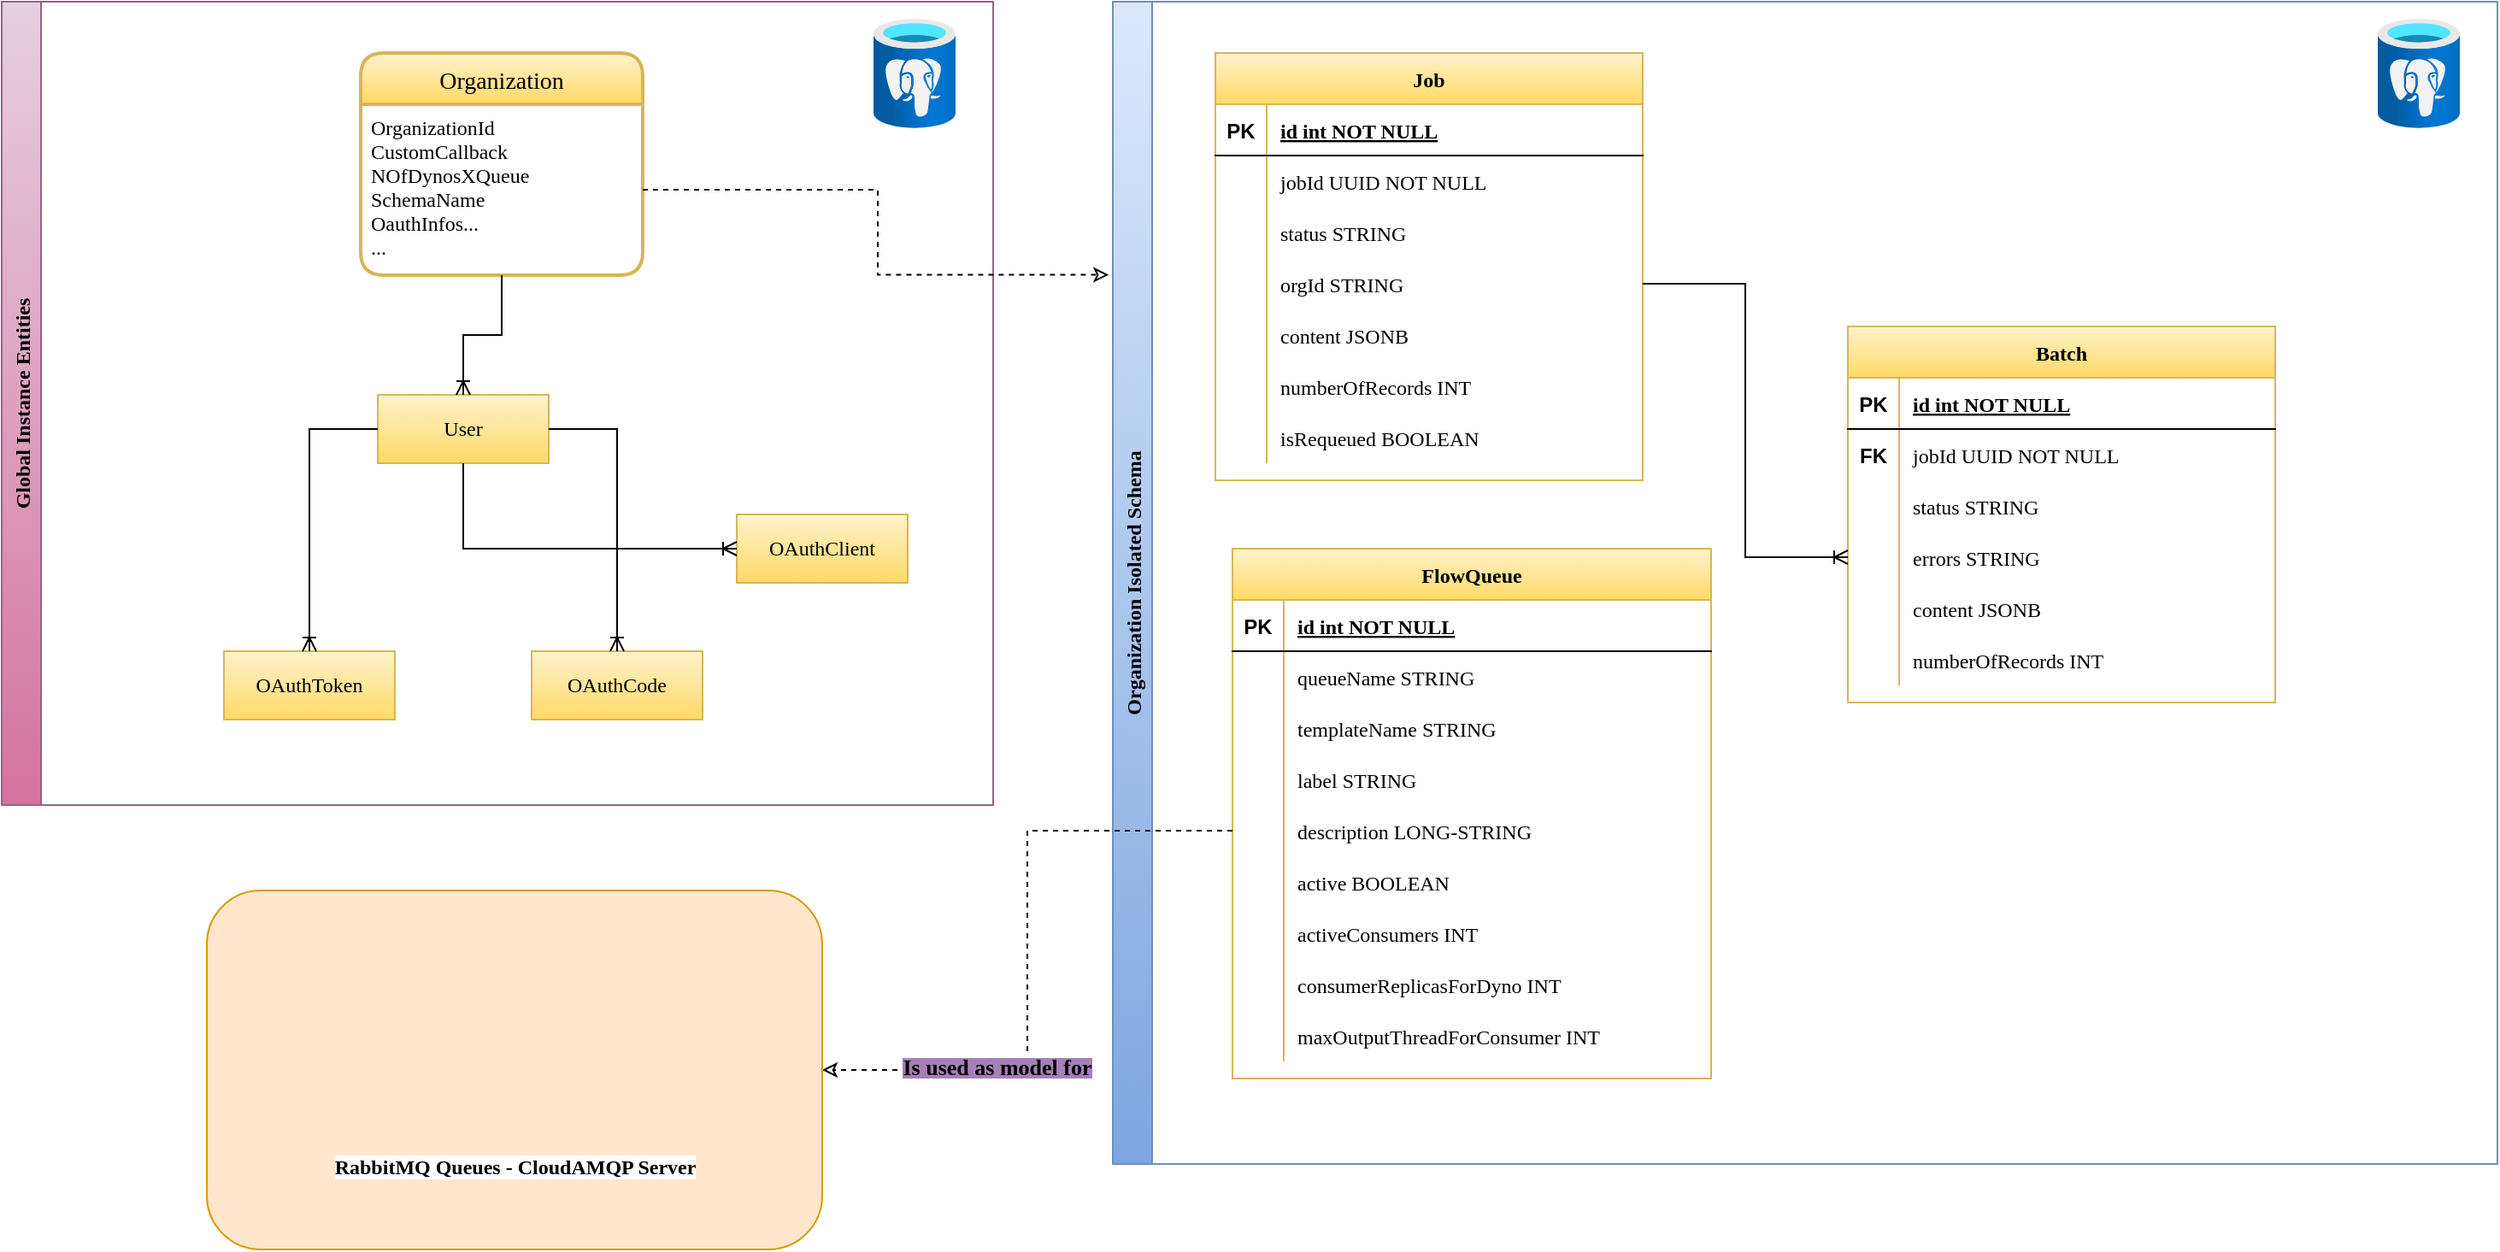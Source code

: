 <mxfile version="17.5.0" type="github">
  <diagram id="R2lEEEUBdFMjLlhIrx00" name="Page-1">
    <mxGraphModel dx="1673" dy="1929" grid="1" gridSize="10" guides="1" tooltips="1" connect="1" arrows="1" fold="1" page="1" pageScale="1" pageWidth="850" pageHeight="1100" math="0" shadow="0" extFonts="Permanent Marker^https://fonts.googleapis.com/css?family=Permanent+Marker">
      <root>
        <mxCell id="0" />
        <mxCell id="1" parent="0" />
        <mxCell id="2rapCwgigCF9VeGwZqSI-26" value="Global Instance Entities" style="swimlane;horizontal=0;fillColor=#e6d0de;gradientColor=#d5739d;strokeColor=#996185;fontFamily=Lucida Console;" vertex="1" parent="1">
          <mxGeometry x="60" y="-30" width="580" height="470" as="geometry" />
        </mxCell>
        <mxCell id="2rapCwgigCF9VeGwZqSI-57" value="" style="group" vertex="1" connectable="0" parent="2rapCwgigCF9VeGwZqSI-26">
          <mxGeometry x="130" y="230" width="400" height="190" as="geometry" />
        </mxCell>
        <mxCell id="2rapCwgigCF9VeGwZqSI-23" value="&lt;font face=&quot;Lucida Console&quot;&gt;OAuthClient&lt;/font&gt;" style="whiteSpace=wrap;html=1;align=center;fillColor=#fff2cc;strokeColor=#d6b656;gradientColor=#ffd966;" vertex="1" parent="2rapCwgigCF9VeGwZqSI-57">
          <mxGeometry x="300" y="70" width="100" height="40" as="geometry" />
        </mxCell>
        <mxCell id="2rapCwgigCF9VeGwZqSI-21" value="&lt;font face=&quot;Lucida Console&quot;&gt;User&lt;/font&gt;" style="whiteSpace=wrap;html=1;align=center;fillColor=#fff2cc;strokeColor=#d6b656;gradientColor=#ffd966;" vertex="1" parent="2rapCwgigCF9VeGwZqSI-57">
          <mxGeometry x="90" width="100" height="40" as="geometry" />
        </mxCell>
        <mxCell id="2rapCwgigCF9VeGwZqSI-36" style="edgeStyle=orthogonalEdgeStyle;rounded=0;orthogonalLoop=1;jettySize=auto;html=1;exitX=0.5;exitY=1;exitDx=0;exitDy=0;entryX=0;entryY=0.5;entryDx=0;entryDy=0;endArrow=ERoneToMany;endFill=0;" edge="1" parent="2rapCwgigCF9VeGwZqSI-57" source="2rapCwgigCF9VeGwZqSI-21" target="2rapCwgigCF9VeGwZqSI-23">
          <mxGeometry relative="1" as="geometry">
            <mxPoint x="150" y="-90" as="sourcePoint" />
            <mxPoint x="150" y="-30.0" as="targetPoint" />
          </mxGeometry>
        </mxCell>
        <mxCell id="2rapCwgigCF9VeGwZqSI-43" value="" style="group" vertex="1" connectable="0" parent="2rapCwgigCF9VeGwZqSI-57">
          <mxGeometry y="150" width="280" height="40" as="geometry" />
        </mxCell>
        <mxCell id="2rapCwgigCF9VeGwZqSI-24" value="&lt;font face=&quot;Lucida Console&quot;&gt;OAuthCode&lt;/font&gt;" style="whiteSpace=wrap;html=1;align=center;fillColor=#fff2cc;strokeColor=#d6b656;gradientColor=#ffd966;" vertex="1" parent="2rapCwgigCF9VeGwZqSI-43">
          <mxGeometry x="180" width="100" height="40" as="geometry" />
        </mxCell>
        <mxCell id="2rapCwgigCF9VeGwZqSI-25" value="&lt;font face=&quot;Lucida Console&quot;&gt;OAuthToken&lt;/font&gt;" style="whiteSpace=wrap;html=1;align=center;fillColor=#fff2cc;strokeColor=#d6b656;gradientColor=#ffd966;" vertex="1" parent="2rapCwgigCF9VeGwZqSI-43">
          <mxGeometry width="100" height="40" as="geometry" />
        </mxCell>
        <mxCell id="2rapCwgigCF9VeGwZqSI-38" style="edgeStyle=orthogonalEdgeStyle;rounded=0;orthogonalLoop=1;jettySize=auto;html=1;exitX=1;exitY=0.5;exitDx=0;exitDy=0;entryX=0.5;entryY=0;entryDx=0;entryDy=0;endArrow=ERoneToMany;endFill=0;" edge="1" parent="2rapCwgigCF9VeGwZqSI-57" source="2rapCwgigCF9VeGwZqSI-21" target="2rapCwgigCF9VeGwZqSI-24">
          <mxGeometry relative="1" as="geometry">
            <mxPoint x="100" y="30" as="sourcePoint" />
            <mxPoint x="60" y="160" as="targetPoint" />
          </mxGeometry>
        </mxCell>
        <mxCell id="2rapCwgigCF9VeGwZqSI-37" style="edgeStyle=orthogonalEdgeStyle;rounded=0;orthogonalLoop=1;jettySize=auto;html=1;exitX=0;exitY=0.5;exitDx=0;exitDy=0;entryX=0.5;entryY=0;entryDx=0;entryDy=0;endArrow=ERoneToMany;endFill=0;" edge="1" parent="2rapCwgigCF9VeGwZqSI-57" source="2rapCwgigCF9VeGwZqSI-21" target="2rapCwgigCF9VeGwZqSI-25">
          <mxGeometry relative="1" as="geometry">
            <mxPoint x="150" y="50" as="sourcePoint" />
            <mxPoint x="290" y="100" as="targetPoint" />
          </mxGeometry>
        </mxCell>
        <mxCell id="2rapCwgigCF9VeGwZqSI-60" value="" style="shape=partialRectangle;connectable=0;fillColor=none;top=0;left=0;bottom=0;right=0;editable=1;overflow=hidden;fontFamily=Lucida Console;" vertex="1" parent="2rapCwgigCF9VeGwZqSI-26">
          <mxGeometry x="195" y="190" width="30" height="30" as="geometry">
            <mxRectangle width="30" height="30" as="alternateBounds" />
          </mxGeometry>
        </mxCell>
        <mxCell id="2rapCwgigCF9VeGwZqSI-61" value="Organization" style="swimlane;childLayout=stackLayout;horizontal=1;startSize=30;horizontalStack=0;rounded=1;fontSize=14;fontStyle=0;strokeWidth=2;resizeParent=0;resizeLast=1;shadow=0;dashed=0;align=center;fontFamily=Lucida Console;fillColor=#fff2cc;gradientColor=#ffd966;strokeColor=#d6b656;" vertex="1" parent="2rapCwgigCF9VeGwZqSI-26">
          <mxGeometry x="210" y="30" width="165" height="130" as="geometry" />
        </mxCell>
        <mxCell id="2rapCwgigCF9VeGwZqSI-62" value="OrganizationId&#xa;CustomCallback&#xa;NOfDynosXQueue&#xa;SchemaName&#xa;OauthInfos...&#xa;..." style="align=left;strokeColor=none;fillColor=none;spacingLeft=4;fontSize=12;verticalAlign=top;resizable=0;rotatable=0;part=1;fontFamily=Lucida Console;" vertex="1" parent="2rapCwgigCF9VeGwZqSI-61">
          <mxGeometry y="30" width="165" height="100" as="geometry" />
        </mxCell>
        <mxCell id="2rapCwgigCF9VeGwZqSI-63" style="edgeStyle=orthogonalEdgeStyle;rounded=0;orthogonalLoop=1;jettySize=auto;html=1;exitX=0.5;exitY=1;exitDx=0;exitDy=0;entryX=0.5;entryY=0;entryDx=0;entryDy=0;endArrow=ERoneToMany;endFill=0;" edge="1" parent="2rapCwgigCF9VeGwZqSI-26" source="2rapCwgigCF9VeGwZqSI-62" target="2rapCwgigCF9VeGwZqSI-21">
          <mxGeometry relative="1" as="geometry">
            <mxPoint x="280.0" y="280" as="sourcePoint" />
            <mxPoint x="440" y="330" as="targetPoint" />
          </mxGeometry>
        </mxCell>
        <mxCell id="2rapCwgigCF9VeGwZqSI-64" value="" style="aspect=fixed;html=1;points=[];align=center;image;fontSize=12;image=img/lib/azure2/databases/Azure_Database_PostgreSQL_Server.svg;fontFamily=Lucida Console;" vertex="1" parent="2rapCwgigCF9VeGwZqSI-26">
          <mxGeometry x="510" y="10" width="48" height="64" as="geometry" />
        </mxCell>
        <mxCell id="2rapCwgigCF9VeGwZqSI-65" value="Organization Isolated Schema" style="swimlane;horizontal=0;fillColor=#dae8fc;gradientColor=#7ea6e0;strokeColor=#6c8ebf;fontFamily=Lucida Console;" vertex="1" parent="1">
          <mxGeometry x="710" y="-30" width="810" height="680" as="geometry" />
        </mxCell>
        <mxCell id="2rapCwgigCF9VeGwZqSI-75" value="" style="shape=partialRectangle;connectable=0;fillColor=none;top=0;left=0;bottom=0;right=0;editable=1;overflow=hidden;fontFamily=Lucida Console;" vertex="1" parent="2rapCwgigCF9VeGwZqSI-65">
          <mxGeometry x="195" y="190" width="30" height="30" as="geometry">
            <mxRectangle width="30" height="30" as="alternateBounds" />
          </mxGeometry>
        </mxCell>
        <mxCell id="2rapCwgigCF9VeGwZqSI-79" value="" style="aspect=fixed;html=1;points=[];align=center;image;fontSize=12;image=img/lib/azure2/databases/Azure_Database_PostgreSQL_Server.svg;fontFamily=Lucida Console;" vertex="1" parent="2rapCwgigCF9VeGwZqSI-65">
          <mxGeometry x="740" y="10" width="48" height="64" as="geometry" />
        </mxCell>
        <mxCell id="C-vyLk0tnHw3VtMMgP7b-2" value="Job" style="shape=table;startSize=30;container=1;collapsible=1;childLayout=tableLayout;fixedRows=1;rowLines=0;fontStyle=1;align=center;resizeLast=1;fillColor=#fff2cc;gradientColor=#ffd966;strokeColor=#d6b656;fontFamily=Lucida Console;" parent="2rapCwgigCF9VeGwZqSI-65" vertex="1">
          <mxGeometry x="60" y="30" width="250" height="250" as="geometry" />
        </mxCell>
        <mxCell id="C-vyLk0tnHw3VtMMgP7b-3" value="" style="shape=partialRectangle;collapsible=0;dropTarget=0;pointerEvents=0;fillColor=none;points=[[0,0.5],[1,0.5]];portConstraint=eastwest;top=0;left=0;right=0;bottom=1;" parent="C-vyLk0tnHw3VtMMgP7b-2" vertex="1">
          <mxGeometry y="30" width="250" height="30" as="geometry" />
        </mxCell>
        <mxCell id="C-vyLk0tnHw3VtMMgP7b-4" value="PK" style="shape=partialRectangle;overflow=hidden;connectable=0;fillColor=none;top=0;left=0;bottom=0;right=0;fontStyle=1;" parent="C-vyLk0tnHw3VtMMgP7b-3" vertex="1">
          <mxGeometry width="30" height="30" as="geometry">
            <mxRectangle width="30" height="30" as="alternateBounds" />
          </mxGeometry>
        </mxCell>
        <mxCell id="C-vyLk0tnHw3VtMMgP7b-5" value="id int NOT NULL " style="shape=partialRectangle;overflow=hidden;connectable=0;fillColor=none;top=0;left=0;bottom=0;right=0;align=left;spacingLeft=6;fontStyle=5;fontFamily=Lucida Console;" parent="C-vyLk0tnHw3VtMMgP7b-3" vertex="1">
          <mxGeometry x="30" width="220" height="30" as="geometry">
            <mxRectangle width="220" height="30" as="alternateBounds" />
          </mxGeometry>
        </mxCell>
        <mxCell id="C-vyLk0tnHw3VtMMgP7b-6" value="" style="shape=partialRectangle;collapsible=0;dropTarget=0;pointerEvents=0;fillColor=none;points=[[0,0.5],[1,0.5]];portConstraint=eastwest;top=0;left=0;right=0;bottom=0;" parent="C-vyLk0tnHw3VtMMgP7b-2" vertex="1">
          <mxGeometry y="60" width="250" height="30" as="geometry" />
        </mxCell>
        <mxCell id="C-vyLk0tnHw3VtMMgP7b-7" value="" style="shape=partialRectangle;overflow=hidden;connectable=0;fillColor=none;top=0;left=0;bottom=0;right=0;" parent="C-vyLk0tnHw3VtMMgP7b-6" vertex="1">
          <mxGeometry width="30" height="30" as="geometry">
            <mxRectangle width="30" height="30" as="alternateBounds" />
          </mxGeometry>
        </mxCell>
        <mxCell id="C-vyLk0tnHw3VtMMgP7b-8" value="jobId UUID NOT NULL" style="shape=partialRectangle;overflow=hidden;connectable=0;fillColor=none;top=0;left=0;bottom=0;right=0;align=left;spacingLeft=6;fontFamily=Lucida Console;" parent="C-vyLk0tnHw3VtMMgP7b-6" vertex="1">
          <mxGeometry x="30" width="220" height="30" as="geometry">
            <mxRectangle width="220" height="30" as="alternateBounds" />
          </mxGeometry>
        </mxCell>
        <mxCell id="2rapCwgigCF9VeGwZqSI-137" value="" style="shape=partialRectangle;collapsible=0;dropTarget=0;pointerEvents=0;fillColor=none;points=[[0,0.5],[1,0.5]];portConstraint=eastwest;top=0;left=0;right=0;bottom=0;" vertex="1" parent="C-vyLk0tnHw3VtMMgP7b-2">
          <mxGeometry y="90" width="250" height="30" as="geometry" />
        </mxCell>
        <mxCell id="2rapCwgigCF9VeGwZqSI-138" value="" style="shape=partialRectangle;overflow=hidden;connectable=0;fillColor=none;top=0;left=0;bottom=0;right=0;" vertex="1" parent="2rapCwgigCF9VeGwZqSI-137">
          <mxGeometry width="30" height="30" as="geometry">
            <mxRectangle width="30" height="30" as="alternateBounds" />
          </mxGeometry>
        </mxCell>
        <mxCell id="2rapCwgigCF9VeGwZqSI-139" value="status STRING" style="shape=partialRectangle;overflow=hidden;connectable=0;fillColor=none;top=0;left=0;bottom=0;right=0;align=left;spacingLeft=6;fontFamily=Lucida Console;" vertex="1" parent="2rapCwgigCF9VeGwZqSI-137">
          <mxGeometry x="30" width="220" height="30" as="geometry">
            <mxRectangle width="220" height="30" as="alternateBounds" />
          </mxGeometry>
        </mxCell>
        <mxCell id="C-vyLk0tnHw3VtMMgP7b-9" value="" style="shape=partialRectangle;collapsible=0;dropTarget=0;pointerEvents=0;fillColor=none;points=[[0,0.5],[1,0.5]];portConstraint=eastwest;top=0;left=0;right=0;bottom=0;" parent="C-vyLk0tnHw3VtMMgP7b-2" vertex="1">
          <mxGeometry y="120" width="250" height="30" as="geometry" />
        </mxCell>
        <mxCell id="C-vyLk0tnHw3VtMMgP7b-10" value="" style="shape=partialRectangle;overflow=hidden;connectable=0;fillColor=none;top=0;left=0;bottom=0;right=0;" parent="C-vyLk0tnHw3VtMMgP7b-9" vertex="1">
          <mxGeometry width="30" height="30" as="geometry">
            <mxRectangle width="30" height="30" as="alternateBounds" />
          </mxGeometry>
        </mxCell>
        <mxCell id="C-vyLk0tnHw3VtMMgP7b-11" value="orgId STRING" style="shape=partialRectangle;overflow=hidden;connectable=0;fillColor=none;top=0;left=0;bottom=0;right=0;align=left;spacingLeft=6;fontFamily=Lucida Console;" parent="C-vyLk0tnHw3VtMMgP7b-9" vertex="1">
          <mxGeometry x="30" width="220" height="30" as="geometry">
            <mxRectangle width="220" height="30" as="alternateBounds" />
          </mxGeometry>
        </mxCell>
        <mxCell id="2rapCwgigCF9VeGwZqSI-140" value="" style="shape=partialRectangle;collapsible=0;dropTarget=0;pointerEvents=0;fillColor=none;points=[[0,0.5],[1,0.5]];portConstraint=eastwest;top=0;left=0;right=0;bottom=0;" vertex="1" parent="C-vyLk0tnHw3VtMMgP7b-2">
          <mxGeometry y="150" width="250" height="30" as="geometry" />
        </mxCell>
        <mxCell id="2rapCwgigCF9VeGwZqSI-141" value="" style="shape=partialRectangle;overflow=hidden;connectable=0;fillColor=none;top=0;left=0;bottom=0;right=0;" vertex="1" parent="2rapCwgigCF9VeGwZqSI-140">
          <mxGeometry width="30" height="30" as="geometry">
            <mxRectangle width="30" height="30" as="alternateBounds" />
          </mxGeometry>
        </mxCell>
        <mxCell id="2rapCwgigCF9VeGwZqSI-142" value="content JSONB" style="shape=partialRectangle;overflow=hidden;connectable=0;fillColor=none;top=0;left=0;bottom=0;right=0;align=left;spacingLeft=6;fontFamily=Lucida Console;" vertex="1" parent="2rapCwgigCF9VeGwZqSI-140">
          <mxGeometry x="30" width="220" height="30" as="geometry">
            <mxRectangle width="220" height="30" as="alternateBounds" />
          </mxGeometry>
        </mxCell>
        <mxCell id="2rapCwgigCF9VeGwZqSI-143" value="" style="shape=partialRectangle;collapsible=0;dropTarget=0;pointerEvents=0;fillColor=none;points=[[0,0.5],[1,0.5]];portConstraint=eastwest;top=0;left=0;right=0;bottom=0;" vertex="1" parent="C-vyLk0tnHw3VtMMgP7b-2">
          <mxGeometry y="180" width="250" height="30" as="geometry" />
        </mxCell>
        <mxCell id="2rapCwgigCF9VeGwZqSI-144" value="" style="shape=partialRectangle;overflow=hidden;connectable=0;fillColor=none;top=0;left=0;bottom=0;right=0;" vertex="1" parent="2rapCwgigCF9VeGwZqSI-143">
          <mxGeometry width="30" height="30" as="geometry">
            <mxRectangle width="30" height="30" as="alternateBounds" />
          </mxGeometry>
        </mxCell>
        <mxCell id="2rapCwgigCF9VeGwZqSI-145" value="numberOfRecords INT" style="shape=partialRectangle;overflow=hidden;connectable=0;fillColor=none;top=0;left=0;bottom=0;right=0;align=left;spacingLeft=6;fontFamily=Lucida Console;" vertex="1" parent="2rapCwgigCF9VeGwZqSI-143">
          <mxGeometry x="30" width="220" height="30" as="geometry">
            <mxRectangle width="220" height="30" as="alternateBounds" />
          </mxGeometry>
        </mxCell>
        <mxCell id="2rapCwgigCF9VeGwZqSI-146" value="" style="shape=partialRectangle;collapsible=0;dropTarget=0;pointerEvents=0;fillColor=none;points=[[0,0.5],[1,0.5]];portConstraint=eastwest;top=0;left=0;right=0;bottom=0;" vertex="1" parent="C-vyLk0tnHw3VtMMgP7b-2">
          <mxGeometry y="210" width="250" height="30" as="geometry" />
        </mxCell>
        <mxCell id="2rapCwgigCF9VeGwZqSI-147" value="" style="shape=partialRectangle;overflow=hidden;connectable=0;fillColor=none;top=0;left=0;bottom=0;right=0;" vertex="1" parent="2rapCwgigCF9VeGwZqSI-146">
          <mxGeometry width="30" height="30" as="geometry">
            <mxRectangle width="30" height="30" as="alternateBounds" />
          </mxGeometry>
        </mxCell>
        <mxCell id="2rapCwgigCF9VeGwZqSI-148" value="isRequeued BOOLEAN" style="shape=partialRectangle;overflow=hidden;connectable=0;fillColor=none;top=0;left=0;bottom=0;right=0;align=left;spacingLeft=6;fontFamily=Lucida Console;" vertex="1" parent="2rapCwgigCF9VeGwZqSI-146">
          <mxGeometry x="30" width="220" height="30" as="geometry">
            <mxRectangle width="220" height="30" as="alternateBounds" />
          </mxGeometry>
        </mxCell>
        <mxCell id="2rapCwgigCF9VeGwZqSI-149" value="Batch" style="shape=table;startSize=30;container=1;collapsible=1;childLayout=tableLayout;fixedRows=1;rowLines=0;fontStyle=1;align=center;resizeLast=1;fillColor=#fff2cc;gradientColor=#ffd966;strokeColor=#d6b656;fontFamily=Lucida Console;" vertex="1" parent="2rapCwgigCF9VeGwZqSI-65">
          <mxGeometry x="430" y="190" width="250" height="220" as="geometry" />
        </mxCell>
        <mxCell id="2rapCwgigCF9VeGwZqSI-150" value="" style="shape=partialRectangle;collapsible=0;dropTarget=0;pointerEvents=0;fillColor=none;points=[[0,0.5],[1,0.5]];portConstraint=eastwest;top=0;left=0;right=0;bottom=1;" vertex="1" parent="2rapCwgigCF9VeGwZqSI-149">
          <mxGeometry y="30" width="250" height="30" as="geometry" />
        </mxCell>
        <mxCell id="2rapCwgigCF9VeGwZqSI-151" value="PK" style="shape=partialRectangle;overflow=hidden;connectable=0;fillColor=none;top=0;left=0;bottom=0;right=0;fontStyle=1;" vertex="1" parent="2rapCwgigCF9VeGwZqSI-150">
          <mxGeometry width="30" height="30" as="geometry">
            <mxRectangle width="30" height="30" as="alternateBounds" />
          </mxGeometry>
        </mxCell>
        <mxCell id="2rapCwgigCF9VeGwZqSI-152" value="id int NOT NULL " style="shape=partialRectangle;overflow=hidden;connectable=0;fillColor=none;top=0;left=0;bottom=0;right=0;align=left;spacingLeft=6;fontStyle=5;fontFamily=Lucida Console;" vertex="1" parent="2rapCwgigCF9VeGwZqSI-150">
          <mxGeometry x="30" width="220" height="30" as="geometry">
            <mxRectangle width="220" height="30" as="alternateBounds" />
          </mxGeometry>
        </mxCell>
        <mxCell id="2rapCwgigCF9VeGwZqSI-153" value="" style="shape=partialRectangle;collapsible=0;dropTarget=0;pointerEvents=0;fillColor=none;points=[[0,0.5],[1,0.5]];portConstraint=eastwest;top=0;left=0;right=0;bottom=0;" vertex="1" parent="2rapCwgigCF9VeGwZqSI-149">
          <mxGeometry y="60" width="250" height="30" as="geometry" />
        </mxCell>
        <mxCell id="2rapCwgigCF9VeGwZqSI-154" value="FK" style="shape=partialRectangle;overflow=hidden;connectable=0;fillColor=none;top=0;left=0;bottom=0;right=0;fontStyle=1" vertex="1" parent="2rapCwgigCF9VeGwZqSI-153">
          <mxGeometry width="30" height="30" as="geometry">
            <mxRectangle width="30" height="30" as="alternateBounds" />
          </mxGeometry>
        </mxCell>
        <mxCell id="2rapCwgigCF9VeGwZqSI-155" value="jobId UUID NOT NULL" style="shape=partialRectangle;overflow=hidden;connectable=0;fillColor=none;top=0;left=0;bottom=0;right=0;align=left;spacingLeft=6;fontFamily=Lucida Console;" vertex="1" parent="2rapCwgigCF9VeGwZqSI-153">
          <mxGeometry x="30" width="220" height="30" as="geometry">
            <mxRectangle width="220" height="30" as="alternateBounds" />
          </mxGeometry>
        </mxCell>
        <mxCell id="2rapCwgigCF9VeGwZqSI-156" value="" style="shape=partialRectangle;collapsible=0;dropTarget=0;pointerEvents=0;fillColor=none;points=[[0,0.5],[1,0.5]];portConstraint=eastwest;top=0;left=0;right=0;bottom=0;" vertex="1" parent="2rapCwgigCF9VeGwZqSI-149">
          <mxGeometry y="90" width="250" height="30" as="geometry" />
        </mxCell>
        <mxCell id="2rapCwgigCF9VeGwZqSI-157" value="" style="shape=partialRectangle;overflow=hidden;connectable=0;fillColor=none;top=0;left=0;bottom=0;right=0;" vertex="1" parent="2rapCwgigCF9VeGwZqSI-156">
          <mxGeometry width="30" height="30" as="geometry">
            <mxRectangle width="30" height="30" as="alternateBounds" />
          </mxGeometry>
        </mxCell>
        <mxCell id="2rapCwgigCF9VeGwZqSI-158" value="status STRING" style="shape=partialRectangle;overflow=hidden;connectable=0;fillColor=none;top=0;left=0;bottom=0;right=0;align=left;spacingLeft=6;fontFamily=Lucida Console;" vertex="1" parent="2rapCwgigCF9VeGwZqSI-156">
          <mxGeometry x="30" width="220" height="30" as="geometry">
            <mxRectangle width="220" height="30" as="alternateBounds" />
          </mxGeometry>
        </mxCell>
        <mxCell id="2rapCwgigCF9VeGwZqSI-159" value="" style="shape=partialRectangle;collapsible=0;dropTarget=0;pointerEvents=0;fillColor=none;points=[[0,0.5],[1,0.5]];portConstraint=eastwest;top=0;left=0;right=0;bottom=0;" vertex="1" parent="2rapCwgigCF9VeGwZqSI-149">
          <mxGeometry y="120" width="250" height="30" as="geometry" />
        </mxCell>
        <mxCell id="2rapCwgigCF9VeGwZqSI-160" value="" style="shape=partialRectangle;overflow=hidden;connectable=0;fillColor=none;top=0;left=0;bottom=0;right=0;" vertex="1" parent="2rapCwgigCF9VeGwZqSI-159">
          <mxGeometry width="30" height="30" as="geometry">
            <mxRectangle width="30" height="30" as="alternateBounds" />
          </mxGeometry>
        </mxCell>
        <mxCell id="2rapCwgigCF9VeGwZqSI-161" value="errors STRING" style="shape=partialRectangle;overflow=hidden;connectable=0;fillColor=none;top=0;left=0;bottom=0;right=0;align=left;spacingLeft=6;fontFamily=Lucida Console;" vertex="1" parent="2rapCwgigCF9VeGwZqSI-159">
          <mxGeometry x="30" width="220" height="30" as="geometry">
            <mxRectangle width="220" height="30" as="alternateBounds" />
          </mxGeometry>
        </mxCell>
        <mxCell id="2rapCwgigCF9VeGwZqSI-162" value="" style="shape=partialRectangle;collapsible=0;dropTarget=0;pointerEvents=0;fillColor=none;points=[[0,0.5],[1,0.5]];portConstraint=eastwest;top=0;left=0;right=0;bottom=0;" vertex="1" parent="2rapCwgigCF9VeGwZqSI-149">
          <mxGeometry y="150" width="250" height="30" as="geometry" />
        </mxCell>
        <mxCell id="2rapCwgigCF9VeGwZqSI-163" value="" style="shape=partialRectangle;overflow=hidden;connectable=0;fillColor=none;top=0;left=0;bottom=0;right=0;" vertex="1" parent="2rapCwgigCF9VeGwZqSI-162">
          <mxGeometry width="30" height="30" as="geometry">
            <mxRectangle width="30" height="30" as="alternateBounds" />
          </mxGeometry>
        </mxCell>
        <mxCell id="2rapCwgigCF9VeGwZqSI-164" value="content JSONB" style="shape=partialRectangle;overflow=hidden;connectable=0;fillColor=none;top=0;left=0;bottom=0;right=0;align=left;spacingLeft=6;fontFamily=Lucida Console;" vertex="1" parent="2rapCwgigCF9VeGwZqSI-162">
          <mxGeometry x="30" width="220" height="30" as="geometry">
            <mxRectangle width="220" height="30" as="alternateBounds" />
          </mxGeometry>
        </mxCell>
        <mxCell id="2rapCwgigCF9VeGwZqSI-165" value="" style="shape=partialRectangle;collapsible=0;dropTarget=0;pointerEvents=0;fillColor=none;points=[[0,0.5],[1,0.5]];portConstraint=eastwest;top=0;left=0;right=0;bottom=0;" vertex="1" parent="2rapCwgigCF9VeGwZqSI-149">
          <mxGeometry y="180" width="250" height="30" as="geometry" />
        </mxCell>
        <mxCell id="2rapCwgigCF9VeGwZqSI-166" value="" style="shape=partialRectangle;overflow=hidden;connectable=0;fillColor=none;top=0;left=0;bottom=0;right=0;" vertex="1" parent="2rapCwgigCF9VeGwZqSI-165">
          <mxGeometry width="30" height="30" as="geometry">
            <mxRectangle width="30" height="30" as="alternateBounds" />
          </mxGeometry>
        </mxCell>
        <mxCell id="2rapCwgigCF9VeGwZqSI-167" value="numberOfRecords INT" style="shape=partialRectangle;overflow=hidden;connectable=0;fillColor=none;top=0;left=0;bottom=0;right=0;align=left;spacingLeft=6;fontFamily=Lucida Console;" vertex="1" parent="2rapCwgigCF9VeGwZqSI-165">
          <mxGeometry x="30" width="220" height="30" as="geometry">
            <mxRectangle width="220" height="30" as="alternateBounds" />
          </mxGeometry>
        </mxCell>
        <mxCell id="2rapCwgigCF9VeGwZqSI-171" style="edgeStyle=orthogonalEdgeStyle;rounded=0;orthogonalLoop=1;jettySize=auto;html=1;exitX=1;exitY=0.5;exitDx=0;exitDy=0;entryX=0;entryY=0.5;entryDx=0;entryDy=0;endArrow=ERoneToMany;endFill=0;" edge="1" parent="2rapCwgigCF9VeGwZqSI-65" source="C-vyLk0tnHw3VtMMgP7b-9" target="2rapCwgigCF9VeGwZqSI-159">
          <mxGeometry relative="1" as="geometry">
            <mxPoint x="310" y="320" as="sourcePoint" />
            <mxPoint x="350" y="450" as="targetPoint" />
          </mxGeometry>
        </mxCell>
        <mxCell id="2rapCwgigCF9VeGwZqSI-172" value="FlowQueue" style="shape=table;startSize=30;container=1;collapsible=1;childLayout=tableLayout;fixedRows=1;rowLines=0;fontStyle=1;align=center;resizeLast=1;fillColor=#fff2cc;gradientColor=#ffd966;strokeColor=#d6b656;fontFamily=Lucida Console;" vertex="1" parent="2rapCwgigCF9VeGwZqSI-65">
          <mxGeometry x="70" y="320" width="280" height="310" as="geometry" />
        </mxCell>
        <mxCell id="2rapCwgigCF9VeGwZqSI-173" value="" style="shape=partialRectangle;collapsible=0;dropTarget=0;pointerEvents=0;fillColor=none;points=[[0,0.5],[1,0.5]];portConstraint=eastwest;top=0;left=0;right=0;bottom=1;" vertex="1" parent="2rapCwgigCF9VeGwZqSI-172">
          <mxGeometry y="30" width="280" height="30" as="geometry" />
        </mxCell>
        <mxCell id="2rapCwgigCF9VeGwZqSI-174" value="PK" style="shape=partialRectangle;overflow=hidden;connectable=0;fillColor=none;top=0;left=0;bottom=0;right=0;fontStyle=1;" vertex="1" parent="2rapCwgigCF9VeGwZqSI-173">
          <mxGeometry width="30" height="30" as="geometry">
            <mxRectangle width="30" height="30" as="alternateBounds" />
          </mxGeometry>
        </mxCell>
        <mxCell id="2rapCwgigCF9VeGwZqSI-175" value="id int NOT NULL " style="shape=partialRectangle;overflow=hidden;connectable=0;fillColor=none;top=0;left=0;bottom=0;right=0;align=left;spacingLeft=6;fontStyle=5;fontFamily=Lucida Console;" vertex="1" parent="2rapCwgigCF9VeGwZqSI-173">
          <mxGeometry x="30" width="250" height="30" as="geometry">
            <mxRectangle width="250" height="30" as="alternateBounds" />
          </mxGeometry>
        </mxCell>
        <mxCell id="2rapCwgigCF9VeGwZqSI-176" value="" style="shape=partialRectangle;collapsible=0;dropTarget=0;pointerEvents=0;fillColor=none;points=[[0,0.5],[1,0.5]];portConstraint=eastwest;top=0;left=0;right=0;bottom=0;" vertex="1" parent="2rapCwgigCF9VeGwZqSI-172">
          <mxGeometry y="60" width="280" height="30" as="geometry" />
        </mxCell>
        <mxCell id="2rapCwgigCF9VeGwZqSI-177" value="" style="shape=partialRectangle;overflow=hidden;connectable=0;fillColor=none;top=0;left=0;bottom=0;right=0;fontStyle=1" vertex="1" parent="2rapCwgigCF9VeGwZqSI-176">
          <mxGeometry width="30" height="30" as="geometry">
            <mxRectangle width="30" height="30" as="alternateBounds" />
          </mxGeometry>
        </mxCell>
        <mxCell id="2rapCwgigCF9VeGwZqSI-178" value="queueName STRING" style="shape=partialRectangle;overflow=hidden;connectable=0;fillColor=none;top=0;left=0;bottom=0;right=0;align=left;spacingLeft=6;fontFamily=Lucida Console;" vertex="1" parent="2rapCwgigCF9VeGwZqSI-176">
          <mxGeometry x="30" width="250" height="30" as="geometry">
            <mxRectangle width="250" height="30" as="alternateBounds" />
          </mxGeometry>
        </mxCell>
        <mxCell id="2rapCwgigCF9VeGwZqSI-179" value="" style="shape=partialRectangle;collapsible=0;dropTarget=0;pointerEvents=0;fillColor=none;points=[[0,0.5],[1,0.5]];portConstraint=eastwest;top=0;left=0;right=0;bottom=0;" vertex="1" parent="2rapCwgigCF9VeGwZqSI-172">
          <mxGeometry y="90" width="280" height="30" as="geometry" />
        </mxCell>
        <mxCell id="2rapCwgigCF9VeGwZqSI-180" value="" style="shape=partialRectangle;overflow=hidden;connectable=0;fillColor=none;top=0;left=0;bottom=0;right=0;" vertex="1" parent="2rapCwgigCF9VeGwZqSI-179">
          <mxGeometry width="30" height="30" as="geometry">
            <mxRectangle width="30" height="30" as="alternateBounds" />
          </mxGeometry>
        </mxCell>
        <mxCell id="2rapCwgigCF9VeGwZqSI-181" value="templateName STRING" style="shape=partialRectangle;overflow=hidden;connectable=0;fillColor=none;top=0;left=0;bottom=0;right=0;align=left;spacingLeft=6;fontFamily=Lucida Console;" vertex="1" parent="2rapCwgigCF9VeGwZqSI-179">
          <mxGeometry x="30" width="250" height="30" as="geometry">
            <mxRectangle width="250" height="30" as="alternateBounds" />
          </mxGeometry>
        </mxCell>
        <mxCell id="2rapCwgigCF9VeGwZqSI-182" value="" style="shape=partialRectangle;collapsible=0;dropTarget=0;pointerEvents=0;fillColor=none;points=[[0,0.5],[1,0.5]];portConstraint=eastwest;top=0;left=0;right=0;bottom=0;" vertex="1" parent="2rapCwgigCF9VeGwZqSI-172">
          <mxGeometry y="120" width="280" height="30" as="geometry" />
        </mxCell>
        <mxCell id="2rapCwgigCF9VeGwZqSI-183" value="" style="shape=partialRectangle;overflow=hidden;connectable=0;fillColor=none;top=0;left=0;bottom=0;right=0;" vertex="1" parent="2rapCwgigCF9VeGwZqSI-182">
          <mxGeometry width="30" height="30" as="geometry">
            <mxRectangle width="30" height="30" as="alternateBounds" />
          </mxGeometry>
        </mxCell>
        <mxCell id="2rapCwgigCF9VeGwZqSI-184" value="label STRING" style="shape=partialRectangle;overflow=hidden;connectable=0;fillColor=none;top=0;left=0;bottom=0;right=0;align=left;spacingLeft=6;fontFamily=Lucida Console;" vertex="1" parent="2rapCwgigCF9VeGwZqSI-182">
          <mxGeometry x="30" width="250" height="30" as="geometry">
            <mxRectangle width="250" height="30" as="alternateBounds" />
          </mxGeometry>
        </mxCell>
        <mxCell id="2rapCwgigCF9VeGwZqSI-185" value="" style="shape=partialRectangle;collapsible=0;dropTarget=0;pointerEvents=0;fillColor=none;points=[[0,0.5],[1,0.5]];portConstraint=eastwest;top=0;left=0;right=0;bottom=0;" vertex="1" parent="2rapCwgigCF9VeGwZqSI-172">
          <mxGeometry y="150" width="280" height="30" as="geometry" />
        </mxCell>
        <mxCell id="2rapCwgigCF9VeGwZqSI-186" value="" style="shape=partialRectangle;overflow=hidden;connectable=0;fillColor=none;top=0;left=0;bottom=0;right=0;" vertex="1" parent="2rapCwgigCF9VeGwZqSI-185">
          <mxGeometry width="30" height="30" as="geometry">
            <mxRectangle width="30" height="30" as="alternateBounds" />
          </mxGeometry>
        </mxCell>
        <mxCell id="2rapCwgigCF9VeGwZqSI-187" value="description LONG-STRING" style="shape=partialRectangle;overflow=hidden;connectable=0;fillColor=none;top=0;left=0;bottom=0;right=0;align=left;spacingLeft=6;fontFamily=Lucida Console;" vertex="1" parent="2rapCwgigCF9VeGwZqSI-185">
          <mxGeometry x="30" width="250" height="30" as="geometry">
            <mxRectangle width="250" height="30" as="alternateBounds" />
          </mxGeometry>
        </mxCell>
        <mxCell id="2rapCwgigCF9VeGwZqSI-188" value="" style="shape=partialRectangle;collapsible=0;dropTarget=0;pointerEvents=0;fillColor=none;points=[[0,0.5],[1,0.5]];portConstraint=eastwest;top=0;left=0;right=0;bottom=0;" vertex="1" parent="2rapCwgigCF9VeGwZqSI-172">
          <mxGeometry y="180" width="280" height="30" as="geometry" />
        </mxCell>
        <mxCell id="2rapCwgigCF9VeGwZqSI-189" value="" style="shape=partialRectangle;overflow=hidden;connectable=0;fillColor=none;top=0;left=0;bottom=0;right=0;" vertex="1" parent="2rapCwgigCF9VeGwZqSI-188">
          <mxGeometry width="30" height="30" as="geometry">
            <mxRectangle width="30" height="30" as="alternateBounds" />
          </mxGeometry>
        </mxCell>
        <mxCell id="2rapCwgigCF9VeGwZqSI-190" value="active BOOLEAN" style="shape=partialRectangle;overflow=hidden;connectable=0;fillColor=none;top=0;left=0;bottom=0;right=0;align=left;spacingLeft=6;fontFamily=Lucida Console;" vertex="1" parent="2rapCwgigCF9VeGwZqSI-188">
          <mxGeometry x="30" width="250" height="30" as="geometry">
            <mxRectangle width="250" height="30" as="alternateBounds" />
          </mxGeometry>
        </mxCell>
        <mxCell id="2rapCwgigCF9VeGwZqSI-192" value="" style="shape=partialRectangle;collapsible=0;dropTarget=0;pointerEvents=0;fillColor=none;points=[[0,0.5],[1,0.5]];portConstraint=eastwest;top=0;left=0;right=0;bottom=0;" vertex="1" parent="2rapCwgigCF9VeGwZqSI-172">
          <mxGeometry y="210" width="280" height="30" as="geometry" />
        </mxCell>
        <mxCell id="2rapCwgigCF9VeGwZqSI-193" value="" style="shape=partialRectangle;overflow=hidden;connectable=0;fillColor=none;top=0;left=0;bottom=0;right=0;" vertex="1" parent="2rapCwgigCF9VeGwZqSI-192">
          <mxGeometry width="30" height="30" as="geometry">
            <mxRectangle width="30" height="30" as="alternateBounds" />
          </mxGeometry>
        </mxCell>
        <mxCell id="2rapCwgigCF9VeGwZqSI-194" value="activeConsumers INT" style="shape=partialRectangle;overflow=hidden;connectable=0;fillColor=none;top=0;left=0;bottom=0;right=0;align=left;spacingLeft=6;fontFamily=Lucida Console;" vertex="1" parent="2rapCwgigCF9VeGwZqSI-192">
          <mxGeometry x="30" width="250" height="30" as="geometry">
            <mxRectangle width="250" height="30" as="alternateBounds" />
          </mxGeometry>
        </mxCell>
        <mxCell id="2rapCwgigCF9VeGwZqSI-217" value="" style="shape=partialRectangle;collapsible=0;dropTarget=0;pointerEvents=0;fillColor=none;points=[[0,0.5],[1,0.5]];portConstraint=eastwest;top=0;left=0;right=0;bottom=0;" vertex="1" parent="2rapCwgigCF9VeGwZqSI-172">
          <mxGeometry y="240" width="280" height="30" as="geometry" />
        </mxCell>
        <mxCell id="2rapCwgigCF9VeGwZqSI-218" value="" style="shape=partialRectangle;overflow=hidden;connectable=0;fillColor=none;top=0;left=0;bottom=0;right=0;" vertex="1" parent="2rapCwgigCF9VeGwZqSI-217">
          <mxGeometry width="30" height="30" as="geometry">
            <mxRectangle width="30" height="30" as="alternateBounds" />
          </mxGeometry>
        </mxCell>
        <mxCell id="2rapCwgigCF9VeGwZqSI-219" value="consumerReplicasForDyno INT" style="shape=partialRectangle;overflow=hidden;connectable=0;fillColor=none;top=0;left=0;bottom=0;right=0;align=left;spacingLeft=6;fontFamily=Lucida Console;" vertex="1" parent="2rapCwgigCF9VeGwZqSI-217">
          <mxGeometry x="30" width="250" height="30" as="geometry">
            <mxRectangle width="250" height="30" as="alternateBounds" />
          </mxGeometry>
        </mxCell>
        <mxCell id="2rapCwgigCF9VeGwZqSI-245" value="" style="shape=partialRectangle;collapsible=0;dropTarget=0;pointerEvents=0;fillColor=none;points=[[0,0.5],[1,0.5]];portConstraint=eastwest;top=0;left=0;right=0;bottom=0;" vertex="1" parent="2rapCwgigCF9VeGwZqSI-172">
          <mxGeometry y="270" width="280" height="30" as="geometry" />
        </mxCell>
        <mxCell id="2rapCwgigCF9VeGwZqSI-246" value="" style="shape=partialRectangle;overflow=hidden;connectable=0;fillColor=none;top=0;left=0;bottom=0;right=0;" vertex="1" parent="2rapCwgigCF9VeGwZqSI-245">
          <mxGeometry width="30" height="30" as="geometry">
            <mxRectangle width="30" height="30" as="alternateBounds" />
          </mxGeometry>
        </mxCell>
        <mxCell id="2rapCwgigCF9VeGwZqSI-247" value="maxOutputThreadForConsumer INT" style="shape=partialRectangle;overflow=hidden;connectable=0;fillColor=none;top=0;left=0;bottom=0;right=0;align=left;spacingLeft=6;fontFamily=Lucida Console;" vertex="1" parent="2rapCwgigCF9VeGwZqSI-245">
          <mxGeometry x="30" width="250" height="30" as="geometry">
            <mxRectangle width="250" height="30" as="alternateBounds" />
          </mxGeometry>
        </mxCell>
        <mxCell id="2rapCwgigCF9VeGwZqSI-80" style="edgeStyle=orthogonalEdgeStyle;rounded=0;orthogonalLoop=1;jettySize=auto;html=1;entryX=-0.003;entryY=0.235;entryDx=0;entryDy=0;entryPerimeter=0;fontFamily=Lucida Console;endArrow=classic;endFill=0;dashed=1;" edge="1" parent="1" source="2rapCwgigCF9VeGwZqSI-62" target="2rapCwgigCF9VeGwZqSI-65">
          <mxGeometry relative="1" as="geometry" />
        </mxCell>
        <mxCell id="2rapCwgigCF9VeGwZqSI-250" style="edgeStyle=orthogonalEdgeStyle;rounded=0;orthogonalLoop=1;jettySize=auto;html=1;exitX=0;exitY=0.5;exitDx=0;exitDy=0;entryX=1;entryY=0.5;entryDx=0;entryDy=0;dashed=1;fontFamily=Lucida Console;endArrow=classic;endFill=0;" edge="1" parent="1" source="2rapCwgigCF9VeGwZqSI-185" target="2rapCwgigCF9VeGwZqSI-249">
          <mxGeometry relative="1" as="geometry" />
        </mxCell>
        <mxCell id="2rapCwgigCF9VeGwZqSI-251" value="&lt;b style=&quot;background-color: rgb(166 , 128 , 184)&quot;&gt;&lt;font style=&quot;font-size: 13px&quot;&gt;Is used as model for&lt;/font&gt;&lt;/b&gt;" style="edgeLabel;html=1;align=center;verticalAlign=middle;resizable=0;points=[];fontFamily=Lucida Console;" vertex="1" connectable="0" parent="2rapCwgigCF9VeGwZqSI-250">
          <mxGeometry x="0.462" y="-2" relative="1" as="geometry">
            <mxPoint as="offset" />
          </mxGeometry>
        </mxCell>
        <mxCell id="2rapCwgigCF9VeGwZqSI-252" value="" style="group" vertex="1" connectable="0" parent="1">
          <mxGeometry x="180" y="490" width="360" height="210" as="geometry" />
        </mxCell>
        <mxCell id="2rapCwgigCF9VeGwZqSI-249" value="" style="rounded=1;whiteSpace=wrap;html=1;fontFamily=Lucida Console;fillColor=#ffe6cc;strokeColor=#d79b00;" vertex="1" parent="2rapCwgigCF9VeGwZqSI-252">
          <mxGeometry width="360" height="210" as="geometry" />
        </mxCell>
        <mxCell id="2rapCwgigCF9VeGwZqSI-248" value="&lt;b&gt;RabbitMQ Queues - CloudAMQP Server&lt;/b&gt;" style="shape=image;html=1;verticalAlign=top;verticalLabelPosition=bottom;labelBackgroundColor=#ffffff;imageAspect=0;aspect=fixed;image=https://cdn4.iconfinder.com/data/icons/Easter_lin/png/128x128/Coelho.png;fontFamily=Lucida Console;" vertex="1" parent="2rapCwgigCF9VeGwZqSI-252">
          <mxGeometry x="116" y="20" width="128" height="128" as="geometry" />
        </mxCell>
      </root>
    </mxGraphModel>
  </diagram>
</mxfile>

